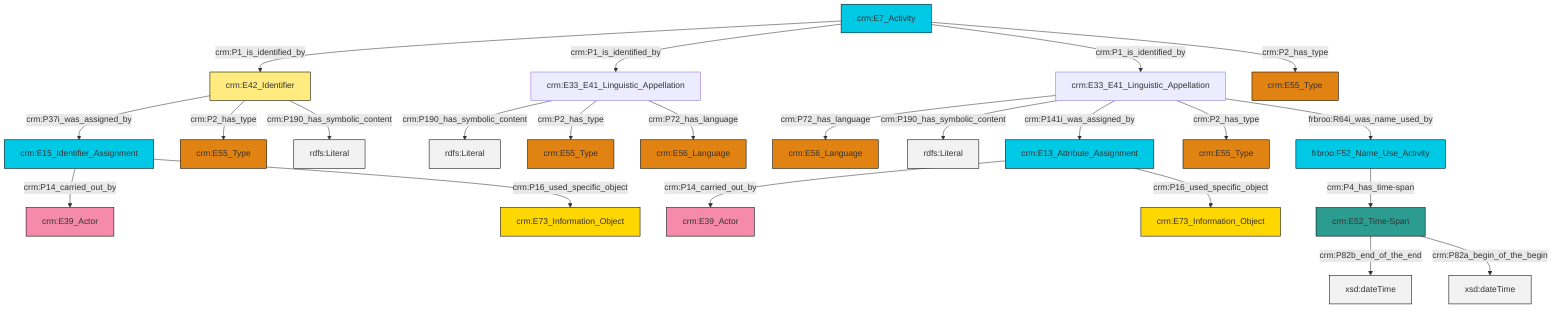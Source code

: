 graph TD
classDef Literal fill:#f2f2f2,stroke:#000000;
classDef CRM_Entity fill:#FFFFFF,stroke:#000000;
classDef Temporal_Entity fill:#00C9E6, stroke:#000000;
classDef Type fill:#E18312, stroke:#000000;
classDef Time-Span fill:#2C9C91, stroke:#000000;
classDef Appellation fill:#FFEB7F, stroke:#000000;
classDef Place fill:#008836, stroke:#000000;
classDef Persistent_Item fill:#B266B2, stroke:#000000;
classDef Conceptual_Object fill:#FFD700, stroke:#000000;
classDef Physical_Thing fill:#D2B48C, stroke:#000000;
classDef Actor fill:#f58aad, stroke:#000000;
classDef PC_Classes fill:#4ce600, stroke:#000000;
classDef Multi fill:#cccccc,stroke:#000000;

0["crm:E13_Attribute_Assignment"]:::Temporal_Entity -->|crm:P14_carried_out_by| 2["crm:E39_Actor"]:::Actor
5["crm:E7_Activity"]:::Temporal_Entity -->|crm:P1_is_identified_by| 3["crm:E42_Identifier"]:::Appellation
10["crm:E15_Identifier_Assignment"]:::Temporal_Entity -->|crm:P14_carried_out_by| 11["crm:E39_Actor"]:::Actor
5["crm:E7_Activity"]:::Temporal_Entity -->|crm:P1_is_identified_by| 12["crm:E33_E41_Linguistic_Appellation"]:::Default
13["crm:E33_E41_Linguistic_Appellation"]:::Default -->|crm:P72_has_language| 14["crm:E56_Language"]:::Type
12["crm:E33_E41_Linguistic_Appellation"]:::Default -->|crm:P190_has_symbolic_content| 17[rdfs:Literal]:::Literal
12["crm:E33_E41_Linguistic_Appellation"]:::Default -->|crm:P2_has_type| 6["crm:E55_Type"]:::Type
13["crm:E33_E41_Linguistic_Appellation"]:::Default -->|crm:P190_has_symbolic_content| 22[rdfs:Literal]:::Literal
18["crm:E52_Time-Span"]:::Time-Span -->|crm:P82b_end_of_the_end| 23[xsd:dateTime]:::Literal
5["crm:E7_Activity"]:::Temporal_Entity -->|crm:P1_is_identified_by| 13["crm:E33_E41_Linguistic_Appellation"]:::Default
12["crm:E33_E41_Linguistic_Appellation"]:::Default -->|crm:P72_has_language| 20["crm:E56_Language"]:::Type
3["crm:E42_Identifier"]:::Appellation -->|crm:P37i_was_assigned_by| 10["crm:E15_Identifier_Assignment"]:::Temporal_Entity
5["crm:E7_Activity"]:::Temporal_Entity -->|crm:P2_has_type| 27["crm:E55_Type"]:::Type
13["crm:E33_E41_Linguistic_Appellation"]:::Default -->|crm:P141i_was_assigned_by| 0["crm:E13_Attribute_Assignment"]:::Temporal_Entity
13["crm:E33_E41_Linguistic_Appellation"]:::Default -->|crm:P2_has_type| 8["crm:E55_Type"]:::Type
10["crm:E15_Identifier_Assignment"]:::Temporal_Entity -->|crm:P16_used_specific_object| 15["crm:E73_Information_Object"]:::Conceptual_Object
3["crm:E42_Identifier"]:::Appellation -->|crm:P2_has_type| 30["crm:E55_Type"]:::Type
0["crm:E13_Attribute_Assignment"]:::Temporal_Entity -->|crm:P16_used_specific_object| 31["crm:E73_Information_Object"]:::Conceptual_Object
3["crm:E42_Identifier"]:::Appellation -->|crm:P190_has_symbolic_content| 33[rdfs:Literal]:::Literal
35["frbroo:F52_Name_Use_Activity"]:::Temporal_Entity -->|crm:P4_has_time-span| 18["crm:E52_Time-Span"]:::Time-Span
18["crm:E52_Time-Span"]:::Time-Span -->|crm:P82a_begin_of_the_begin| 39[xsd:dateTime]:::Literal
13["crm:E33_E41_Linguistic_Appellation"]:::Default -->|frbroo:R64i_was_name_used_by| 35["frbroo:F52_Name_Use_Activity"]:::Temporal_Entity